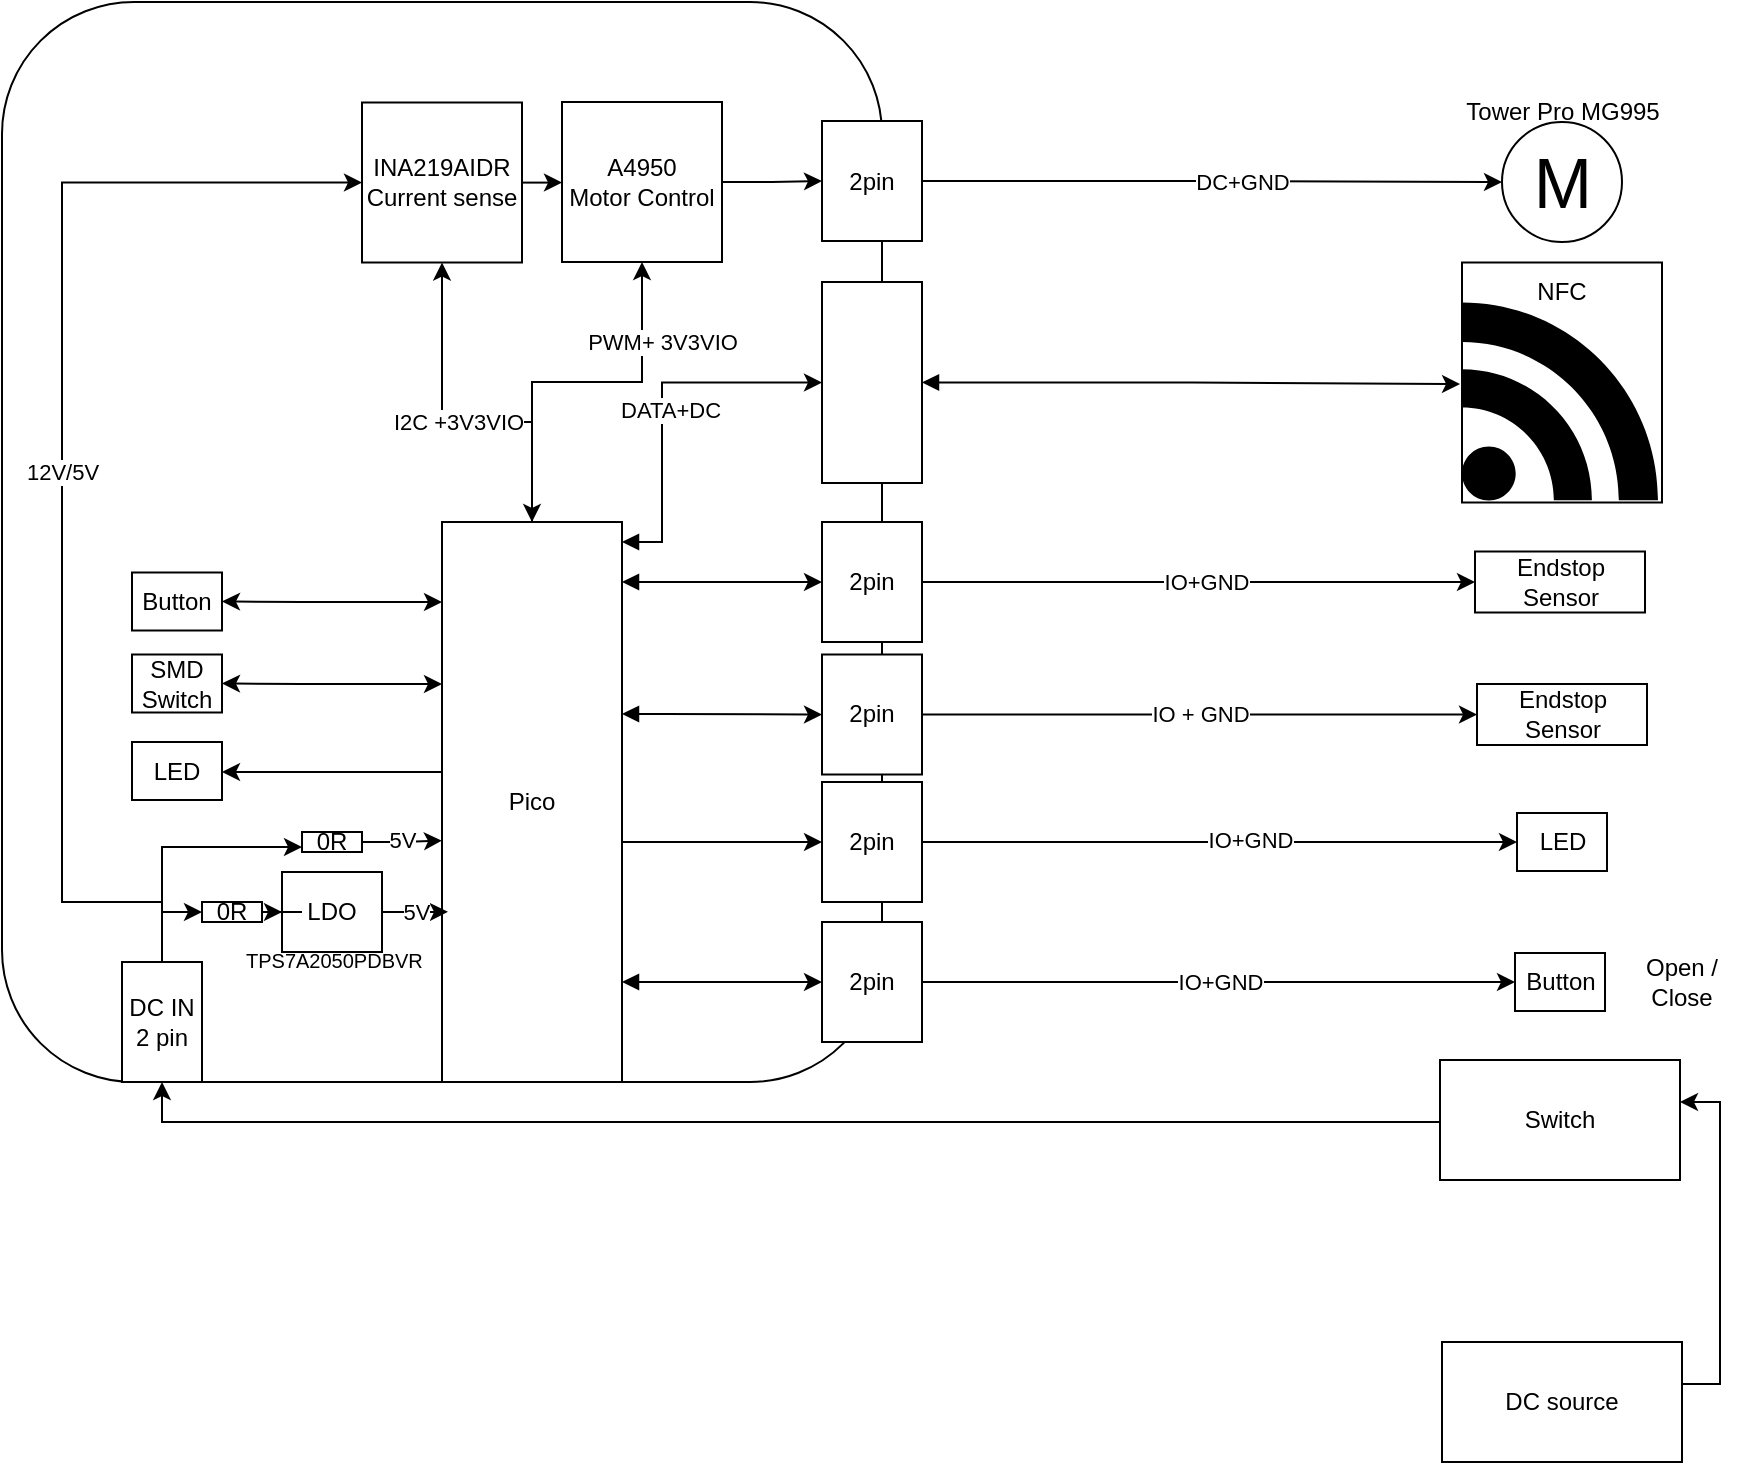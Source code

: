 <mxfile version="22.0.3" type="device">
  <diagram name="Seite-1" id="Efmbc3UR1QacCFhaVJZv">
    <mxGraphModel dx="989" dy="578" grid="1" gridSize="10" guides="1" tooltips="1" connect="1" arrows="1" fold="1" page="1" pageScale="1" pageWidth="827" pageHeight="1169" math="0" shadow="0">
      <root>
        <mxCell id="0" />
        <mxCell id="1" parent="0" />
        <mxCell id="4ohuZapHjUUqi4TGkcU4-4" value="" style="rounded=0;whiteSpace=wrap;html=1;" vertex="1" parent="1">
          <mxGeometry x="770" y="770.25" width="100" height="120" as="geometry" />
        </mxCell>
        <mxCell id="4ohuZapHjUUqi4TGkcU4-1" value="M" style="verticalLabelPosition=middle;shadow=0;dashed=0;align=center;html=1;verticalAlign=middle;strokeWidth=1;shape=ellipse;aspect=fixed;fontSize=35;" vertex="1" parent="1">
          <mxGeometry x="790" y="700" width="60" height="60" as="geometry" />
        </mxCell>
        <mxCell id="4ohuZapHjUUqi4TGkcU4-2" value="" style="shape=mxgraph.signs.tech.rss;html=1;pointerEvents=1;fillColor=#000000;strokeColor=none;verticalLabelPosition=bottom;verticalAlign=top;align=center;" vertex="1" parent="1">
          <mxGeometry x="770" y="790.25" width="98" height="99" as="geometry" />
        </mxCell>
        <mxCell id="4ohuZapHjUUqi4TGkcU4-6" value="NFC" style="text;html=1;strokeColor=none;fillColor=none;align=center;verticalAlign=middle;whiteSpace=wrap;rounded=0;" vertex="1" parent="1">
          <mxGeometry x="790" y="770.25" width="60" height="30" as="geometry" />
        </mxCell>
        <mxCell id="4ohuZapHjUUqi4TGkcU4-7" value="" style="rounded=1;whiteSpace=wrap;html=1;" vertex="1" parent="1">
          <mxGeometry x="40" y="640" width="440" height="540" as="geometry" />
        </mxCell>
        <mxCell id="4ohuZapHjUUqi4TGkcU4-32" style="edgeStyle=orthogonalEdgeStyle;rounded=0;orthogonalLoop=1;jettySize=auto;html=1;" edge="1" parent="1" source="4ohuZapHjUUqi4TGkcU4-8" target="4ohuZapHjUUqi4TGkcU4-27">
          <mxGeometry relative="1" as="geometry">
            <Array as="points">
              <mxPoint x="180" y="1025" />
              <mxPoint x="180" y="1025" />
            </Array>
          </mxGeometry>
        </mxCell>
        <mxCell id="4ohuZapHjUUqi4TGkcU4-33" style="edgeStyle=orthogonalEdgeStyle;rounded=0;orthogonalLoop=1;jettySize=auto;html=1;entryX=1;entryY=0.5;entryDx=0;entryDy=0;startArrow=classic;startFill=1;" edge="1" parent="1" source="4ohuZapHjUUqi4TGkcU4-8" target="4ohuZapHjUUqi4TGkcU4-26">
          <mxGeometry relative="1" as="geometry">
            <Array as="points">
              <mxPoint x="190" y="981" />
              <mxPoint x="190" y="981" />
            </Array>
          </mxGeometry>
        </mxCell>
        <mxCell id="4ohuZapHjUUqi4TGkcU4-34" style="edgeStyle=orthogonalEdgeStyle;rounded=0;orthogonalLoop=1;jettySize=auto;html=1;entryX=1;entryY=0.5;entryDx=0;entryDy=0;startArrow=classic;startFill=1;" edge="1" parent="1" source="4ohuZapHjUUqi4TGkcU4-8" target="4ohuZapHjUUqi4TGkcU4-25">
          <mxGeometry relative="1" as="geometry">
            <Array as="points">
              <mxPoint x="190" y="940" />
              <mxPoint x="190" y="940" />
            </Array>
          </mxGeometry>
        </mxCell>
        <mxCell id="4ohuZapHjUUqi4TGkcU4-38" value="PWM+ 3V3VIO" style="edgeStyle=orthogonalEdgeStyle;rounded=0;orthogonalLoop=1;jettySize=auto;html=1;entryX=0.5;entryY=1;entryDx=0;entryDy=0;startArrow=classic;startFill=1;exitX=0.5;exitY=0;exitDx=0;exitDy=0;" edge="1" parent="1" source="4ohuZapHjUUqi4TGkcU4-8" target="4ohuZapHjUUqi4TGkcU4-18">
          <mxGeometry x="0.568" y="-10" relative="1" as="geometry">
            <Array as="points">
              <mxPoint x="305" y="830" />
              <mxPoint x="360" y="830" />
            </Array>
            <mxPoint as="offset" />
          </mxGeometry>
        </mxCell>
        <mxCell id="4ohuZapHjUUqi4TGkcU4-39" style="edgeStyle=orthogonalEdgeStyle;rounded=0;orthogonalLoop=1;jettySize=auto;html=1;entryX=0;entryY=0.5;entryDx=0;entryDy=0;startArrow=block;startFill=1;" edge="1" parent="1" source="4ohuZapHjUUqi4TGkcU4-8" target="4ohuZapHjUUqi4TGkcU4-12">
          <mxGeometry relative="1" as="geometry">
            <Array as="points">
              <mxPoint x="370" y="910" />
              <mxPoint x="370" y="830" />
            </Array>
          </mxGeometry>
        </mxCell>
        <mxCell id="4ohuZapHjUUqi4TGkcU4-40" value="DATA+DC" style="edgeLabel;html=1;align=center;verticalAlign=middle;resizable=0;points=[];" vertex="1" connectable="0" parent="4ohuZapHjUUqi4TGkcU4-39">
          <mxGeometry x="-0.041" y="-4" relative="1" as="geometry">
            <mxPoint as="offset" />
          </mxGeometry>
        </mxCell>
        <mxCell id="4ohuZapHjUUqi4TGkcU4-43" style="edgeStyle=orthogonalEdgeStyle;rounded=0;orthogonalLoop=1;jettySize=auto;html=1;entryX=0;entryY=0.5;entryDx=0;entryDy=0;" edge="1" parent="1" source="4ohuZapHjUUqi4TGkcU4-8" target="4ohuZapHjUUqi4TGkcU4-28">
          <mxGeometry relative="1" as="geometry">
            <Array as="points">
              <mxPoint x="400" y="1060" />
              <mxPoint x="400" y="1060" />
            </Array>
          </mxGeometry>
        </mxCell>
        <mxCell id="4ohuZapHjUUqi4TGkcU4-48" value="I2C +3V3VIO" style="edgeStyle=orthogonalEdgeStyle;rounded=0;orthogonalLoop=1;jettySize=auto;html=1;entryX=0.5;entryY=1;entryDx=0;entryDy=0;" edge="1" parent="1" source="4ohuZapHjUUqi4TGkcU4-8" target="4ohuZapHjUUqi4TGkcU4-47">
          <mxGeometry relative="1" as="geometry">
            <Array as="points">
              <mxPoint x="305" y="850" />
              <mxPoint x="260" y="850" />
            </Array>
          </mxGeometry>
        </mxCell>
        <mxCell id="4ohuZapHjUUqi4TGkcU4-59" style="edgeStyle=orthogonalEdgeStyle;rounded=0;orthogonalLoop=1;jettySize=auto;html=1;entryX=0;entryY=0.5;entryDx=0;entryDy=0;startArrow=block;startFill=1;" edge="1" parent="1" source="4ohuZapHjUUqi4TGkcU4-8" target="4ohuZapHjUUqi4TGkcU4-16">
          <mxGeometry relative="1" as="geometry">
            <Array as="points">
              <mxPoint x="370" y="996" />
              <mxPoint x="370" y="996" />
            </Array>
          </mxGeometry>
        </mxCell>
        <mxCell id="4ohuZapHjUUqi4TGkcU4-60" style="edgeStyle=orthogonalEdgeStyle;rounded=0;orthogonalLoop=1;jettySize=auto;html=1;entryX=0;entryY=0.5;entryDx=0;entryDy=0;startArrow=block;startFill=1;" edge="1" parent="1" source="4ohuZapHjUUqi4TGkcU4-8" target="4ohuZapHjUUqi4TGkcU4-10">
          <mxGeometry relative="1" as="geometry">
            <Array as="points">
              <mxPoint x="380" y="930" />
              <mxPoint x="380" y="930" />
            </Array>
          </mxGeometry>
        </mxCell>
        <mxCell id="4ohuZapHjUUqi4TGkcU4-62" style="edgeStyle=orthogonalEdgeStyle;rounded=0;orthogonalLoop=1;jettySize=auto;html=1;entryX=0;entryY=0.5;entryDx=0;entryDy=0;startArrow=block;startFill=1;" edge="1" parent="1" source="4ohuZapHjUUqi4TGkcU4-8" target="4ohuZapHjUUqi4TGkcU4-61">
          <mxGeometry relative="1" as="geometry">
            <Array as="points">
              <mxPoint x="380" y="1130" />
              <mxPoint x="380" y="1130" />
            </Array>
          </mxGeometry>
        </mxCell>
        <mxCell id="4ohuZapHjUUqi4TGkcU4-8" value="Pico" style="rounded=0;whiteSpace=wrap;html=1;" vertex="1" parent="1">
          <mxGeometry x="260" y="900" width="90" height="280" as="geometry" />
        </mxCell>
        <mxCell id="4ohuZapHjUUqi4TGkcU4-37" value="12V/5V" style="edgeStyle=orthogonalEdgeStyle;rounded=0;orthogonalLoop=1;jettySize=auto;html=1;entryX=0;entryY=0.5;entryDx=0;entryDy=0;" edge="1" parent="1" source="4ohuZapHjUUqi4TGkcU4-9" target="4ohuZapHjUUqi4TGkcU4-47">
          <mxGeometry relative="1" as="geometry">
            <mxPoint x="190" y="730" as="targetPoint" />
            <Array as="points">
              <mxPoint x="120" y="1090" />
              <mxPoint x="70" y="1090" />
              <mxPoint x="70" y="730" />
            </Array>
          </mxGeometry>
        </mxCell>
        <mxCell id="4ohuZapHjUUqi4TGkcU4-70" style="edgeStyle=orthogonalEdgeStyle;rounded=0;orthogonalLoop=1;jettySize=auto;html=1;entryX=0;entryY=0.5;entryDx=0;entryDy=0;" edge="1" parent="1" source="4ohuZapHjUUqi4TGkcU4-9" target="4ohuZapHjUUqi4TGkcU4-68">
          <mxGeometry relative="1" as="geometry" />
        </mxCell>
        <mxCell id="4ohuZapHjUUqi4TGkcU4-71" style="edgeStyle=orthogonalEdgeStyle;rounded=0;orthogonalLoop=1;jettySize=auto;html=1;entryX=0;entryY=0.75;entryDx=0;entryDy=0;" edge="1" parent="1" source="4ohuZapHjUUqi4TGkcU4-9" target="4ohuZapHjUUqi4TGkcU4-69">
          <mxGeometry relative="1" as="geometry">
            <Array as="points">
              <mxPoint x="120" y="1062" />
            </Array>
          </mxGeometry>
        </mxCell>
        <mxCell id="4ohuZapHjUUqi4TGkcU4-9" value="DC IN 2 pin" style="rounded=0;whiteSpace=wrap;html=1;" vertex="1" parent="1">
          <mxGeometry x="100" y="1120" width="40" height="60" as="geometry" />
        </mxCell>
        <mxCell id="4ohuZapHjUUqi4TGkcU4-19" style="edgeStyle=orthogonalEdgeStyle;rounded=0;orthogonalLoop=1;jettySize=auto;html=1;entryX=0;entryY=0.5;entryDx=0;entryDy=0;" edge="1" parent="1" source="4ohuZapHjUUqi4TGkcU4-10" target="4ohuZapHjUUqi4TGkcU4-14">
          <mxGeometry relative="1" as="geometry" />
        </mxCell>
        <mxCell id="4ohuZapHjUUqi4TGkcU4-22" value="IO+GND" style="edgeLabel;html=1;align=center;verticalAlign=middle;resizable=0;points=[];" vertex="1" connectable="0" parent="4ohuZapHjUUqi4TGkcU4-19">
          <mxGeometry x="0.027" relative="1" as="geometry">
            <mxPoint as="offset" />
          </mxGeometry>
        </mxCell>
        <mxCell id="4ohuZapHjUUqi4TGkcU4-10" value="2pin" style="rounded=0;whiteSpace=wrap;html=1;" vertex="1" parent="1">
          <mxGeometry x="450" y="900" width="50" height="60" as="geometry" />
        </mxCell>
        <mxCell id="4ohuZapHjUUqi4TGkcU4-12" value="" style="rounded=0;whiteSpace=wrap;html=1;" vertex="1" parent="1">
          <mxGeometry x="450" y="780" width="50" height="100.5" as="geometry" />
        </mxCell>
        <mxCell id="4ohuZapHjUUqi4TGkcU4-14" value="Endstop Sensor" style="rounded=0;whiteSpace=wrap;html=1;" vertex="1" parent="1">
          <mxGeometry x="776.5" y="914.75" width="85" height="30.5" as="geometry" />
        </mxCell>
        <mxCell id="4ohuZapHjUUqi4TGkcU4-15" value="Endstop Sensor" style="rounded=0;whiteSpace=wrap;html=1;" vertex="1" parent="1">
          <mxGeometry x="777.5" y="981" width="85" height="30.5" as="geometry" />
        </mxCell>
        <mxCell id="4ohuZapHjUUqi4TGkcU4-20" value="IO + GND" style="edgeStyle=orthogonalEdgeStyle;rounded=0;orthogonalLoop=1;jettySize=auto;html=1;" edge="1" parent="1" source="4ohuZapHjUUqi4TGkcU4-16" target="4ohuZapHjUUqi4TGkcU4-15">
          <mxGeometry relative="1" as="geometry" />
        </mxCell>
        <mxCell id="4ohuZapHjUUqi4TGkcU4-16" value="2pin" style="rounded=0;whiteSpace=wrap;html=1;" vertex="1" parent="1">
          <mxGeometry x="450" y="966.25" width="50" height="60" as="geometry" />
        </mxCell>
        <mxCell id="4ohuZapHjUUqi4TGkcU4-23" style="edgeStyle=orthogonalEdgeStyle;rounded=0;orthogonalLoop=1;jettySize=auto;html=1;entryX=0;entryY=0.5;entryDx=0;entryDy=0;" edge="1" parent="1" source="4ohuZapHjUUqi4TGkcU4-17" target="4ohuZapHjUUqi4TGkcU4-1">
          <mxGeometry relative="1" as="geometry" />
        </mxCell>
        <mxCell id="4ohuZapHjUUqi4TGkcU4-24" value="DC+GND" style="edgeLabel;html=1;align=center;verticalAlign=middle;resizable=0;points=[];" vertex="1" connectable="0" parent="4ohuZapHjUUqi4TGkcU4-23">
          <mxGeometry x="0.098" relative="1" as="geometry">
            <mxPoint x="1" as="offset" />
          </mxGeometry>
        </mxCell>
        <mxCell id="4ohuZapHjUUqi4TGkcU4-17" value="2pin" style="rounded=0;whiteSpace=wrap;html=1;" vertex="1" parent="1">
          <mxGeometry x="450" y="699.5" width="50" height="60" as="geometry" />
        </mxCell>
        <mxCell id="4ohuZapHjUUqi4TGkcU4-50" style="edgeStyle=orthogonalEdgeStyle;rounded=0;orthogonalLoop=1;jettySize=auto;html=1;entryX=0;entryY=0.5;entryDx=0;entryDy=0;" edge="1" parent="1" source="4ohuZapHjUUqi4TGkcU4-18" target="4ohuZapHjUUqi4TGkcU4-17">
          <mxGeometry relative="1" as="geometry" />
        </mxCell>
        <mxCell id="4ohuZapHjUUqi4TGkcU4-18" value="A4950&lt;br&gt;Motor Control" style="whiteSpace=wrap;html=1;aspect=fixed;" vertex="1" parent="1">
          <mxGeometry x="320" y="690" width="80" height="80" as="geometry" />
        </mxCell>
        <mxCell id="4ohuZapHjUUqi4TGkcU4-25" value="Button" style="rounded=0;whiteSpace=wrap;html=1;" vertex="1" parent="1">
          <mxGeometry x="105" y="925.25" width="45" height="29" as="geometry" />
        </mxCell>
        <mxCell id="4ohuZapHjUUqi4TGkcU4-26" value="SMD Switch" style="rounded=0;whiteSpace=wrap;html=1;" vertex="1" parent="1">
          <mxGeometry x="105" y="966.25" width="45" height="29" as="geometry" />
        </mxCell>
        <mxCell id="4ohuZapHjUUqi4TGkcU4-27" value="LED" style="rounded=0;whiteSpace=wrap;html=1;" vertex="1" parent="1">
          <mxGeometry x="105" y="1010" width="45" height="29" as="geometry" />
        </mxCell>
        <mxCell id="4ohuZapHjUUqi4TGkcU4-30" style="edgeStyle=orthogonalEdgeStyle;rounded=0;orthogonalLoop=1;jettySize=auto;html=1;" edge="1" parent="1" source="4ohuZapHjUUqi4TGkcU4-28" target="4ohuZapHjUUqi4TGkcU4-29">
          <mxGeometry relative="1" as="geometry" />
        </mxCell>
        <mxCell id="4ohuZapHjUUqi4TGkcU4-31" value="IO+GND" style="edgeLabel;html=1;align=center;verticalAlign=middle;resizable=0;points=[];" vertex="1" connectable="0" parent="4ohuZapHjUUqi4TGkcU4-30">
          <mxGeometry x="0.102" y="1" relative="1" as="geometry">
            <mxPoint as="offset" />
          </mxGeometry>
        </mxCell>
        <mxCell id="4ohuZapHjUUqi4TGkcU4-28" value="2pin" style="rounded=0;whiteSpace=wrap;html=1;" vertex="1" parent="1">
          <mxGeometry x="450" y="1030" width="50" height="60" as="geometry" />
        </mxCell>
        <mxCell id="4ohuZapHjUUqi4TGkcU4-29" value="LED" style="rounded=0;whiteSpace=wrap;html=1;" vertex="1" parent="1">
          <mxGeometry x="797.5" y="1045.5" width="45" height="29" as="geometry" />
        </mxCell>
        <mxCell id="4ohuZapHjUUqi4TGkcU4-35" style="edgeStyle=orthogonalEdgeStyle;rounded=0;orthogonalLoop=1;jettySize=auto;html=1;exitX=0.5;exitY=1;exitDx=0;exitDy=0;" edge="1" parent="1" source="4ohuZapHjUUqi4TGkcU4-9" target="4ohuZapHjUUqi4TGkcU4-9">
          <mxGeometry relative="1" as="geometry" />
        </mxCell>
        <mxCell id="4ohuZapHjUUqi4TGkcU4-44" value="LDO" style="rounded=0;whiteSpace=wrap;html=1;" vertex="1" parent="1">
          <mxGeometry x="180" y="1075" width="50" height="40" as="geometry" />
        </mxCell>
        <mxCell id="4ohuZapHjUUqi4TGkcU4-46" value="5V" style="edgeStyle=orthogonalEdgeStyle;rounded=0;orthogonalLoop=1;jettySize=auto;html=1;entryX=0.033;entryY=0.696;entryDx=0;entryDy=0;entryPerimeter=0;" edge="1" parent="1" source="4ohuZapHjUUqi4TGkcU4-44" target="4ohuZapHjUUqi4TGkcU4-8">
          <mxGeometry relative="1" as="geometry" />
        </mxCell>
        <mxCell id="4ohuZapHjUUqi4TGkcU4-49" style="edgeStyle=orthogonalEdgeStyle;rounded=0;orthogonalLoop=1;jettySize=auto;html=1;entryX=0;entryY=0.5;entryDx=0;entryDy=0;" edge="1" parent="1" source="4ohuZapHjUUqi4TGkcU4-47" target="4ohuZapHjUUqi4TGkcU4-18">
          <mxGeometry relative="1" as="geometry" />
        </mxCell>
        <mxCell id="4ohuZapHjUUqi4TGkcU4-47" value="INA219AIDR&lt;br&gt;Current sense" style="whiteSpace=wrap;html=1;aspect=fixed;" vertex="1" parent="1">
          <mxGeometry x="220" y="690.25" width="80" height="80" as="geometry" />
        </mxCell>
        <mxCell id="4ohuZapHjUUqi4TGkcU4-52" style="edgeStyle=orthogonalEdgeStyle;rounded=0;orthogonalLoop=1;jettySize=auto;html=1;entryX=0.5;entryY=1;entryDx=0;entryDy=0;" edge="1" parent="1" source="4ohuZapHjUUqi4TGkcU4-51" target="4ohuZapHjUUqi4TGkcU4-9">
          <mxGeometry relative="1" as="geometry">
            <Array as="points">
              <mxPoint x="120" y="1200" />
            </Array>
          </mxGeometry>
        </mxCell>
        <mxCell id="4ohuZapHjUUqi4TGkcU4-51" value="Switch" style="rounded=0;whiteSpace=wrap;html=1;" vertex="1" parent="1">
          <mxGeometry x="759" y="1169" width="120" height="60" as="geometry" />
        </mxCell>
        <mxCell id="4ohuZapHjUUqi4TGkcU4-56" style="edgeStyle=orthogonalEdgeStyle;rounded=0;orthogonalLoop=1;jettySize=auto;html=1;entryX=1;entryY=0.5;entryDx=0;entryDy=0;" edge="1" parent="1">
          <mxGeometry relative="1" as="geometry">
            <mxPoint x="880" y="1331" as="sourcePoint" />
            <mxPoint x="879" y="1190" as="targetPoint" />
            <Array as="points">
              <mxPoint x="899" y="1331" />
              <mxPoint x="899" y="1190" />
            </Array>
          </mxGeometry>
        </mxCell>
        <mxCell id="4ohuZapHjUUqi4TGkcU4-53" value="DC source" style="rounded=0;whiteSpace=wrap;html=1;" vertex="1" parent="1">
          <mxGeometry x="760" y="1310" width="120" height="60" as="geometry" />
        </mxCell>
        <mxCell id="4ohuZapHjUUqi4TGkcU4-57" style="edgeStyle=orthogonalEdgeStyle;rounded=0;orthogonalLoop=1;jettySize=auto;html=1;entryX=-0.01;entryY=0.412;entryDx=0;entryDy=0;entryPerimeter=0;startArrow=block;startFill=1;" edge="1" parent="1" source="4ohuZapHjUUqi4TGkcU4-12" target="4ohuZapHjUUqi4TGkcU4-2">
          <mxGeometry relative="1" as="geometry" />
        </mxCell>
        <mxCell id="4ohuZapHjUUqi4TGkcU4-64" value="IO+GND" style="edgeStyle=orthogonalEdgeStyle;rounded=0;orthogonalLoop=1;jettySize=auto;html=1;entryX=0;entryY=0.5;entryDx=0;entryDy=0;" edge="1" parent="1" source="4ohuZapHjUUqi4TGkcU4-61" target="4ohuZapHjUUqi4TGkcU4-63">
          <mxGeometry relative="1" as="geometry" />
        </mxCell>
        <mxCell id="4ohuZapHjUUqi4TGkcU4-61" value="2pin" style="rounded=0;whiteSpace=wrap;html=1;" vertex="1" parent="1">
          <mxGeometry x="450" y="1100" width="50" height="60" as="geometry" />
        </mxCell>
        <mxCell id="4ohuZapHjUUqi4TGkcU4-63" value="Button" style="rounded=0;whiteSpace=wrap;html=1;" vertex="1" parent="1">
          <mxGeometry x="796.5" y="1115.5" width="45" height="29" as="geometry" />
        </mxCell>
        <mxCell id="4ohuZapHjUUqi4TGkcU4-65" value="Open / Close" style="text;html=1;strokeColor=none;fillColor=none;align=center;verticalAlign=middle;whiteSpace=wrap;rounded=0;" vertex="1" parent="1">
          <mxGeometry x="850" y="1115" width="60" height="30" as="geometry" />
        </mxCell>
        <mxCell id="4ohuZapHjUUqi4TGkcU4-67" value="Tower Pro MG995" style="text;html=1;align=center;verticalAlign=middle;resizable=0;points=[];autosize=1;strokeColor=none;fillColor=none;" vertex="1" parent="1">
          <mxGeometry x="760" y="680" width="120" height="30" as="geometry" />
        </mxCell>
        <mxCell id="4ohuZapHjUUqi4TGkcU4-73" style="edgeStyle=orthogonalEdgeStyle;rounded=0;orthogonalLoop=1;jettySize=auto;html=1;" edge="1" parent="1" source="4ohuZapHjUUqi4TGkcU4-68" target="4ohuZapHjUUqi4TGkcU4-44">
          <mxGeometry relative="1" as="geometry" />
        </mxCell>
        <mxCell id="4ohuZapHjUUqi4TGkcU4-68" value="0R" style="rounded=0;whiteSpace=wrap;html=1;" vertex="1" parent="1">
          <mxGeometry x="140" y="1090" width="30" height="10" as="geometry" />
        </mxCell>
        <mxCell id="4ohuZapHjUUqi4TGkcU4-69" value="0R" style="rounded=0;whiteSpace=wrap;html=1;" vertex="1" parent="1">
          <mxGeometry x="190" y="1055" width="30" height="10" as="geometry" />
        </mxCell>
        <mxCell id="4ohuZapHjUUqi4TGkcU4-72" value="5V" style="edgeStyle=orthogonalEdgeStyle;rounded=0;orthogonalLoop=1;jettySize=auto;html=1;entryX=0;entryY=0.569;entryDx=0;entryDy=0;entryPerimeter=0;" edge="1" parent="1" source="4ohuZapHjUUqi4TGkcU4-69" target="4ohuZapHjUUqi4TGkcU4-8">
          <mxGeometry relative="1" as="geometry" />
        </mxCell>
        <mxCell id="4ohuZapHjUUqi4TGkcU4-76" value="&lt;h1 style=&quot;&quot; data-v-30207630=&quot;&quot; data-v-5f5e59b2=&quot;&quot; class=&quot;fz-24&quot;&gt;&lt;font style=&quot;font-size: 10px; font-weight: normal;&quot;&gt;TPS7A2050PDBVR&lt;/font&gt;&lt;/h1&gt;" style="text;html=1;align=left;verticalAlign=middle;resizable=0;points=[];autosize=1;strokeColor=none;fillColor=none;" vertex="1" parent="1">
          <mxGeometry x="160" y="1080" width="110" height="70" as="geometry" />
        </mxCell>
      </root>
    </mxGraphModel>
  </diagram>
</mxfile>
